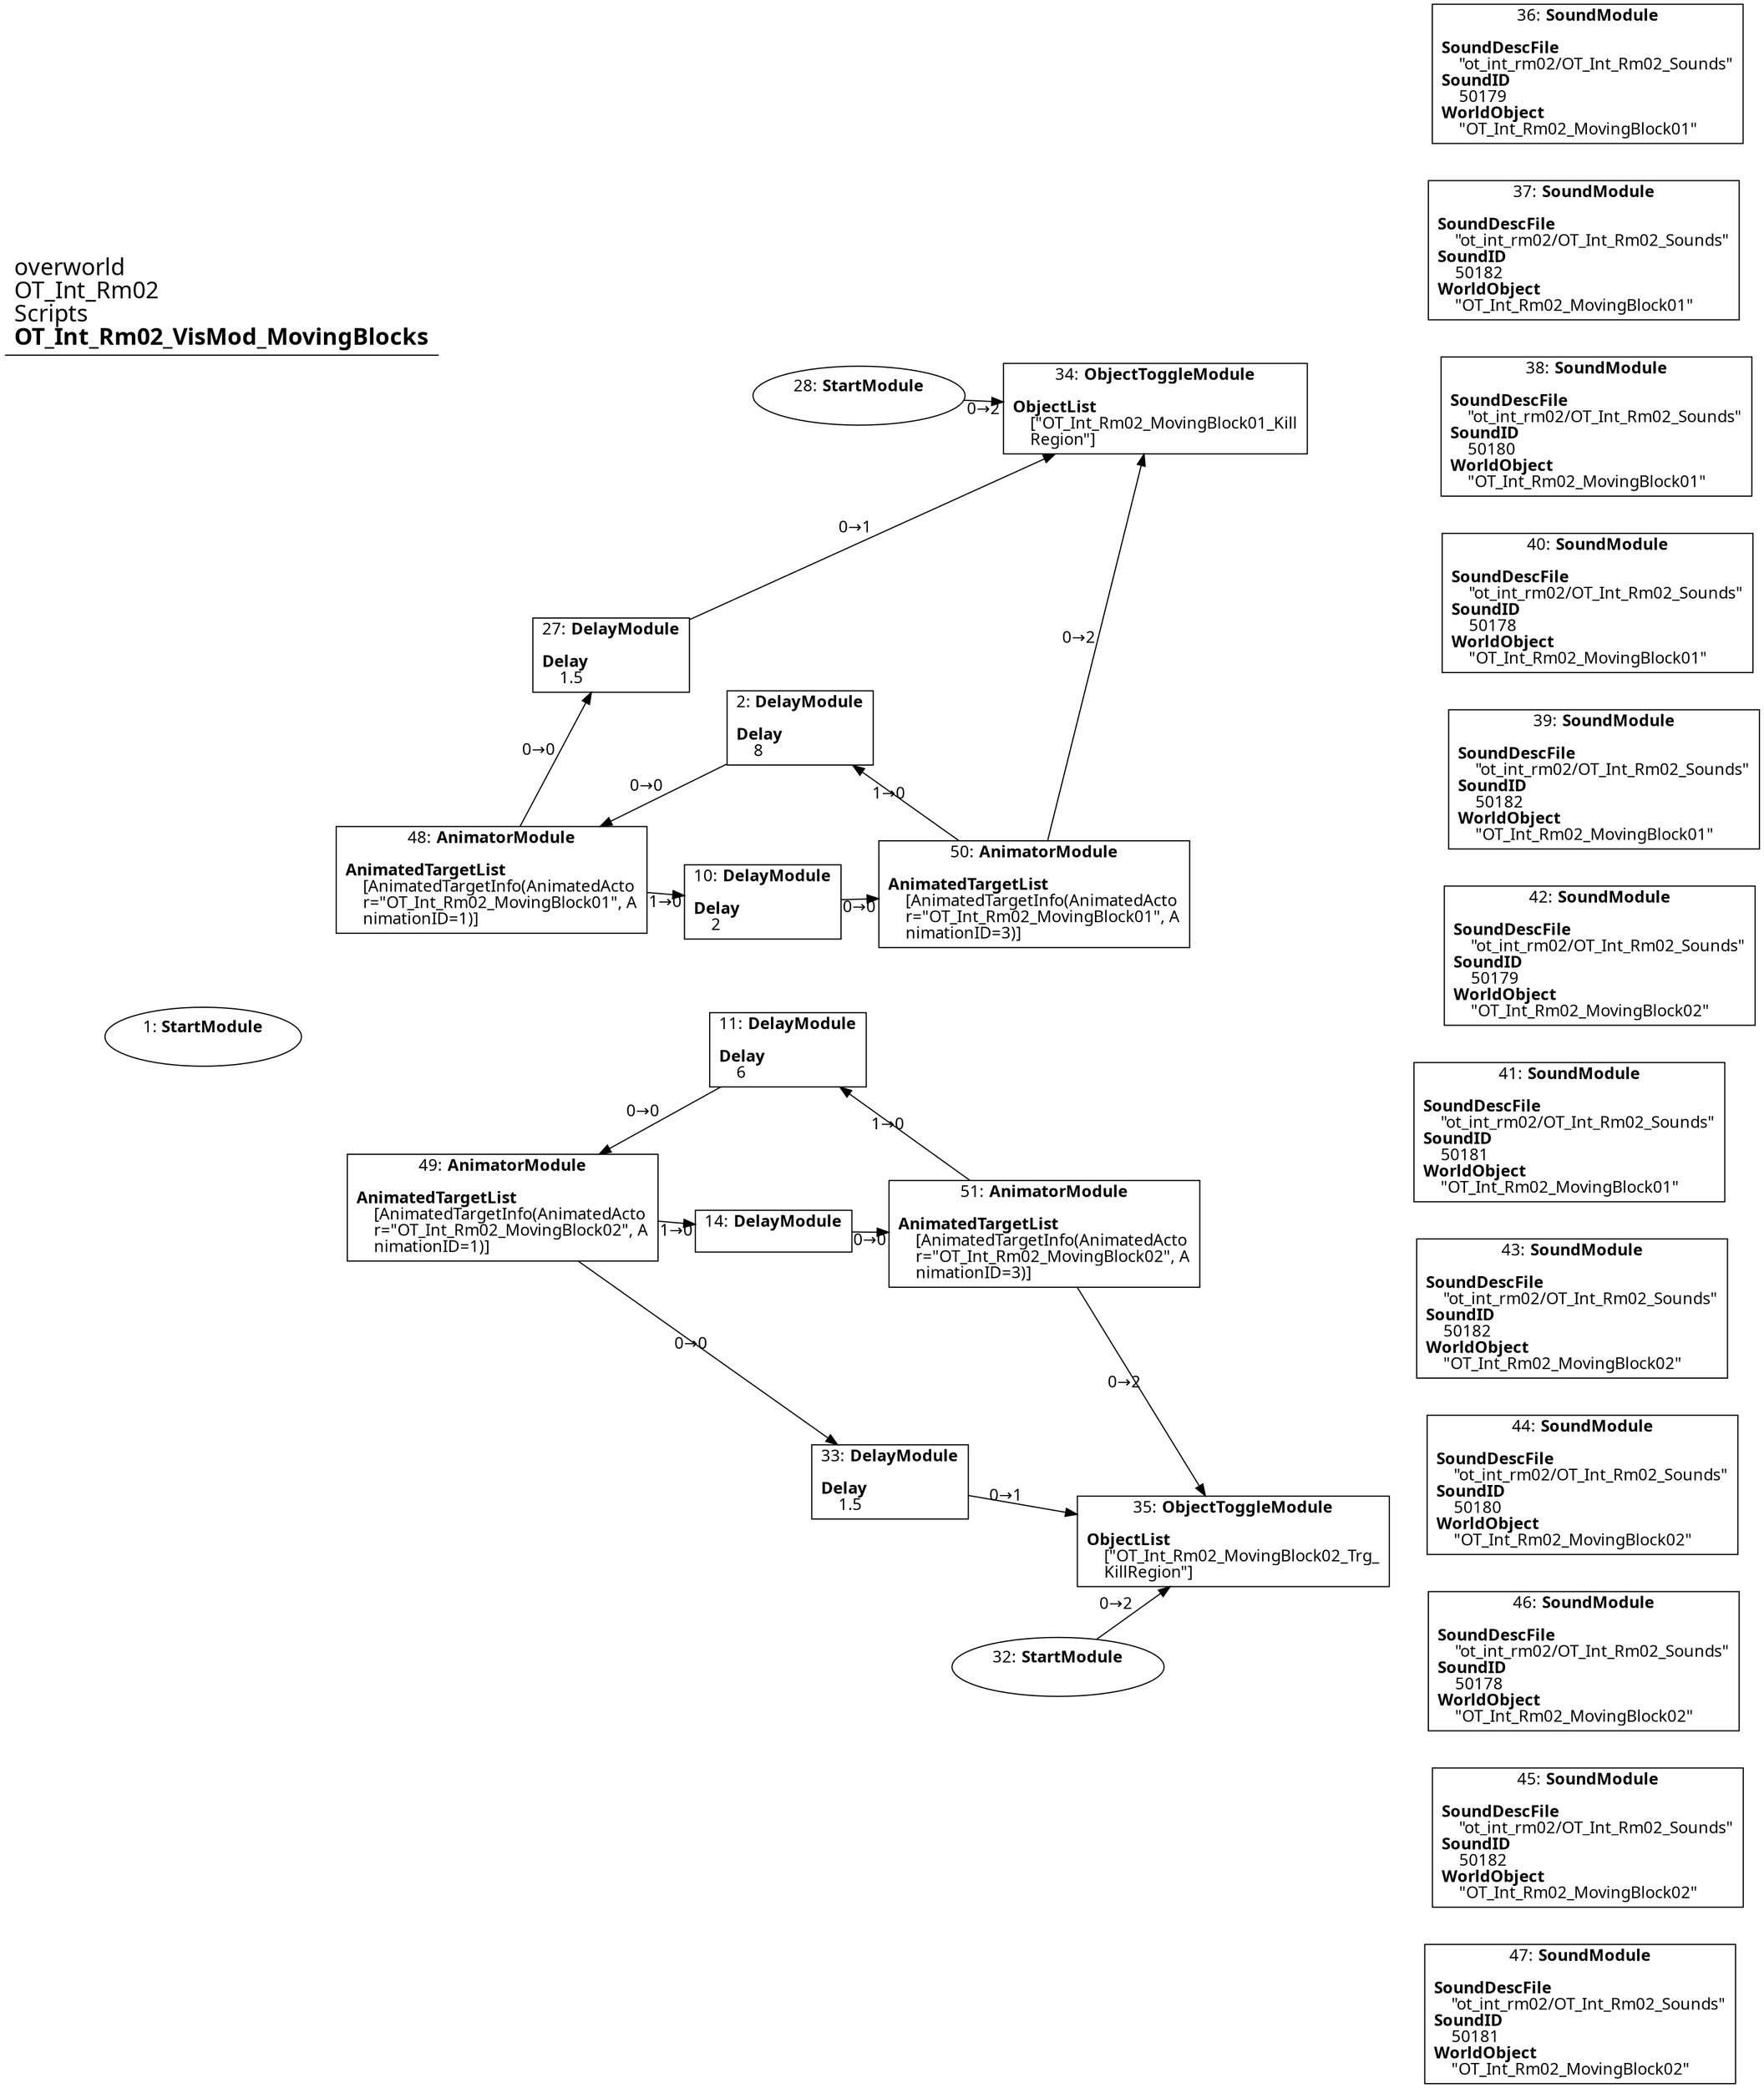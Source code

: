 digraph {
    layout = fdp;
    overlap = prism;
    sep = "+16";
    splines = spline;

    node [ shape = box ];

    graph [ fontname = "Segoe UI" ];
    node [ fontname = "Segoe UI" ];
    edge [ fontname = "Segoe UI" ];

    1 [ label = <1: <b>StartModule</b><br/><br/>> ];
    1 [ shape = oval ]
    1 [ pos = "0.007,-0.33100003!" ];

    2 [ label = <2: <b>DelayModule</b><br/><br/><b>Delay</b><br align="left"/>    8<br align="left"/>> ];
    2 [ pos = "0.614,0.039!" ];
    2 -> 48 [ label = "0→0" ];

    10 [ label = <10: <b>DelayModule</b><br/><br/><b>Delay</b><br align="left"/>    2<br align="left"/>> ];
    10 [ pos = "0.629,-0.172!" ];
    10 -> 50 [ label = "0→0" ];

    11 [ label = <11: <b>DelayModule</b><br/><br/><b>Delay</b><br align="left"/>    6<br align="left"/>> ];
    11 [ pos = "0.632,-0.34600002!" ];
    11 -> 49 [ label = "0→0" ];

    14 [ label = <14: <b>DelayModule</b><br/><br/>> ];
    14 [ pos = "0.64000005,-0.55700004!" ];
    14 -> 51 [ label = "0→0" ];

    27 [ label = <27: <b>DelayModule</b><br/><br/><b>Delay</b><br align="left"/>    1.5<br align="left"/>> ];
    27 [ pos = "0.45600003,0.102000006!" ];
    27 -> 34 [ label = "0→1" ];

    28 [ label = <28: <b>StartModule</b><br/><br/>> ];
    28 [ shape = oval ]
    28 [ pos = "0.744,0.397!" ];
    28 -> 34 [ label = "0→2" ];

    32 [ label = <32: <b>StartModule</b><br/><br/>> ];
    32 [ shape = oval ]
    32 [ pos = "0.95600003,-0.99100006!" ];
    32 -> 35 [ label = "0→2" ];

    33 [ label = <33: <b>DelayModule</b><br/><br/><b>Delay</b><br align="left"/>    1.5<br align="left"/>> ];
    33 [ pos = "0.74200004,-0.82100004!" ];
    33 -> 35 [ label = "0→1" ];

    34 [ label = <34: <b>ObjectToggleModule</b><br/><br/><b>ObjectList</b><br align="left"/>    [&quot;OT_Int_Rm02_MovingBlock01_Kill<br align="left"/>    Region&quot;]<br align="left"/>> ];
    34 [ pos = "1.0350001,0.35700002!" ];

    35 [ label = <35: <b>ObjectToggleModule</b><br/><br/><b>ObjectList</b><br align="left"/>    [&quot;OT_Int_Rm02_MovingBlock02_Trg_<br align="left"/>    KillRegion&quot;]<br align="left"/>> ];
    35 [ pos = "1.1780001,-0.79800004!" ];

    36 [ label = <36: <b>SoundModule</b><br/><br/><b>SoundDescFile</b><br align="left"/>    &quot;ot_int_rm02/OT_Int_Rm02_Sounds&quot;<br align="left"/><b>SoundID</b><br align="left"/>    50179<br align="left"/><b>WorldObject</b><br align="left"/>    &quot;OT_Int_Rm02_MovingBlock01&quot;<br align="left"/>> ];
    36 [ pos = "1.582,0.513!" ];

    37 [ label = <37: <b>SoundModule</b><br/><br/><b>SoundDescFile</b><br align="left"/>    &quot;ot_int_rm02/OT_Int_Rm02_Sounds&quot;<br align="left"/><b>SoundID</b><br align="left"/>    50182<br align="left"/><b>WorldObject</b><br align="left"/>    &quot;OT_Int_Rm02_MovingBlock01&quot;<br align="left"/>> ];
    37 [ pos = "1.5780001,0.37300003!" ];

    38 [ label = <38: <b>SoundModule</b><br/><br/><b>SoundDescFile</b><br align="left"/>    &quot;ot_int_rm02/OT_Int_Rm02_Sounds&quot;<br align="left"/><b>SoundID</b><br align="left"/>    50180<br align="left"/><b>WorldObject</b><br align="left"/>    &quot;OT_Int_Rm02_MovingBlock01&quot;<br align="left"/>> ];
    38 [ pos = "1.5830001,0.24300002!" ];

    39 [ label = <39: <b>SoundModule</b><br/><br/><b>SoundDescFile</b><br align="left"/>    &quot;ot_int_rm02/OT_Int_Rm02_Sounds&quot;<br align="left"/><b>SoundID</b><br align="left"/>    50182<br align="left"/><b>WorldObject</b><br align="left"/>    &quot;OT_Int_Rm02_MovingBlock01&quot;<br align="left"/>> ];
    39 [ pos = "1.5840001,-0.089!" ];

    40 [ label = <40: <b>SoundModule</b><br/><br/><b>SoundDescFile</b><br align="left"/>    &quot;ot_int_rm02/OT_Int_Rm02_Sounds&quot;<br align="left"/><b>SoundID</b><br align="left"/>    50178<br align="left"/><b>WorldObject</b><br align="left"/>    &quot;OT_Int_Rm02_MovingBlock01&quot;<br align="left"/>> ];
    40 [ pos = "1.582,0.062000003!" ];

    41 [ label = <41: <b>SoundModule</b><br/><br/><b>SoundDescFile</b><br align="left"/>    &quot;ot_int_rm02/OT_Int_Rm02_Sounds&quot;<br align="left"/><b>SoundID</b><br align="left"/>    50181<br align="left"/><b>WorldObject</b><br align="left"/>    &quot;OT_Int_Rm02_MovingBlock01&quot;<br align="left"/>> ];
    41 [ pos = "1.577,-0.23500001!" ];

    42 [ label = <42: <b>SoundModule</b><br/><br/><b>SoundDescFile</b><br align="left"/>    &quot;ot_int_rm02/OT_Int_Rm02_Sounds&quot;<br align="left"/><b>SoundID</b><br align="left"/>    50179<br align="left"/><b>WorldObject</b><br align="left"/>    &quot;OT_Int_Rm02_MovingBlock02&quot;<br align="left"/>> ];
    42 [ pos = "1.5790001,-0.476!" ];

    43 [ label = <43: <b>SoundModule</b><br/><br/><b>SoundDescFile</b><br align="left"/>    &quot;ot_int_rm02/OT_Int_Rm02_Sounds&quot;<br align="left"/><b>SoundID</b><br align="left"/>    50182<br align="left"/><b>WorldObject</b><br align="left"/>    &quot;OT_Int_Rm02_MovingBlock02&quot;<br align="left"/>> ];
    43 [ pos = "1.575,-0.61600006!" ];

    44 [ label = <44: <b>SoundModule</b><br/><br/><b>SoundDescFile</b><br align="left"/>    &quot;ot_int_rm02/OT_Int_Rm02_Sounds&quot;<br align="left"/><b>SoundID</b><br align="left"/>    50180<br align="left"/><b>WorldObject</b><br align="left"/>    &quot;OT_Int_Rm02_MovingBlock02&quot;<br align="left"/>> ];
    44 [ pos = "1.58,-0.74600005!" ];

    45 [ label = <45: <b>SoundModule</b><br/><br/><b>SoundDescFile</b><br align="left"/>    &quot;ot_int_rm02/OT_Int_Rm02_Sounds&quot;<br align="left"/><b>SoundID</b><br align="left"/>    50182<br align="left"/><b>WorldObject</b><br align="left"/>    &quot;OT_Int_Rm02_MovingBlock02&quot;<br align="left"/>> ];
    45 [ pos = "1.5810001,-1.0780001!" ];

    46 [ label = <46: <b>SoundModule</b><br/><br/><b>SoundDescFile</b><br align="left"/>    &quot;ot_int_rm02/OT_Int_Rm02_Sounds&quot;<br align="left"/><b>SoundID</b><br align="left"/>    50178<br align="left"/><b>WorldObject</b><br align="left"/>    &quot;OT_Int_Rm02_MovingBlock02&quot;<br align="left"/>> ];
    46 [ pos = "1.5790001,-0.92700005!" ];

    47 [ label = <47: <b>SoundModule</b><br/><br/><b>SoundDescFile</b><br align="left"/>    &quot;ot_int_rm02/OT_Int_Rm02_Sounds&quot;<br align="left"/><b>SoundID</b><br align="left"/>    50181<br align="left"/><b>WorldObject</b><br align="left"/>    &quot;OT_Int_Rm02_MovingBlock02&quot;<br align="left"/>> ];
    47 [ pos = "1.5740001,-1.2240001!" ];

    48 [ label = <48: <b>AnimatorModule</b><br/><br/><b>AnimatedTargetList</b><br align="left"/>    [AnimatedTargetInfo(AnimatedActo<br align="left"/>    r=&quot;OT_Int_Rm02_MovingBlock01&quot;, A<br align="left"/>    nimationID=1)]<br align="left"/>> ];
    48 [ pos = "0.36600003,-0.149!" ];
    48 -> 10 [ label = "1→0" ];
    48 -> 27 [ label = "0→0" ];

    49 [ label = <49: <b>AnimatorModule</b><br/><br/><b>AnimatedTargetList</b><br align="left"/>    [AnimatedTargetInfo(AnimatedActo<br align="left"/>    r=&quot;OT_Int_Rm02_MovingBlock02&quot;, A<br align="left"/>    nimationID=1)]<br align="left"/>> ];
    49 [ pos = "0.36400002,-0.53400004!" ];
    49 -> 14 [ label = "1→0" ];
    49 -> 33 [ label = "0→0" ];

    50 [ label = <50: <b>AnimatorModule</b><br/><br/><b>AnimatedTargetList</b><br align="left"/>    [AnimatedTargetInfo(AnimatedActo<br align="left"/>    r=&quot;OT_Int_Rm02_MovingBlock01&quot;, A<br align="left"/>    nimationID=3)]<br align="left"/>> ];
    50 [ pos = "0.80500007,-0.172!" ];
    50 -> 34 [ label = "0→2" ];
    50 -> 2 [ label = "1→0" ];

    51 [ label = <51: <b>AnimatorModule</b><br/><br/><b>AnimatedTargetList</b><br align="left"/>    [AnimatedTargetInfo(AnimatedActo<br align="left"/>    r=&quot;OT_Int_Rm02_MovingBlock02&quot;, A<br align="left"/>    nimationID=3)]<br align="left"/>> ];
    51 [ pos = "0.83300006,-0.55700004!" ];
    51 -> 35 [ label = "0→2" ];
    51 -> 11 [ label = "1→0" ];

    title [ pos = "0.006,0.514!" ];
    title [ shape = underline ];
    title [ label = <<font point-size="20">overworld<br align="left"/>OT_Int_Rm02<br align="left"/>Scripts<br align="left"/><b>OT_Int_Rm02_VisMod_MovingBlocks</b><br align="left"/></font>> ];
}
